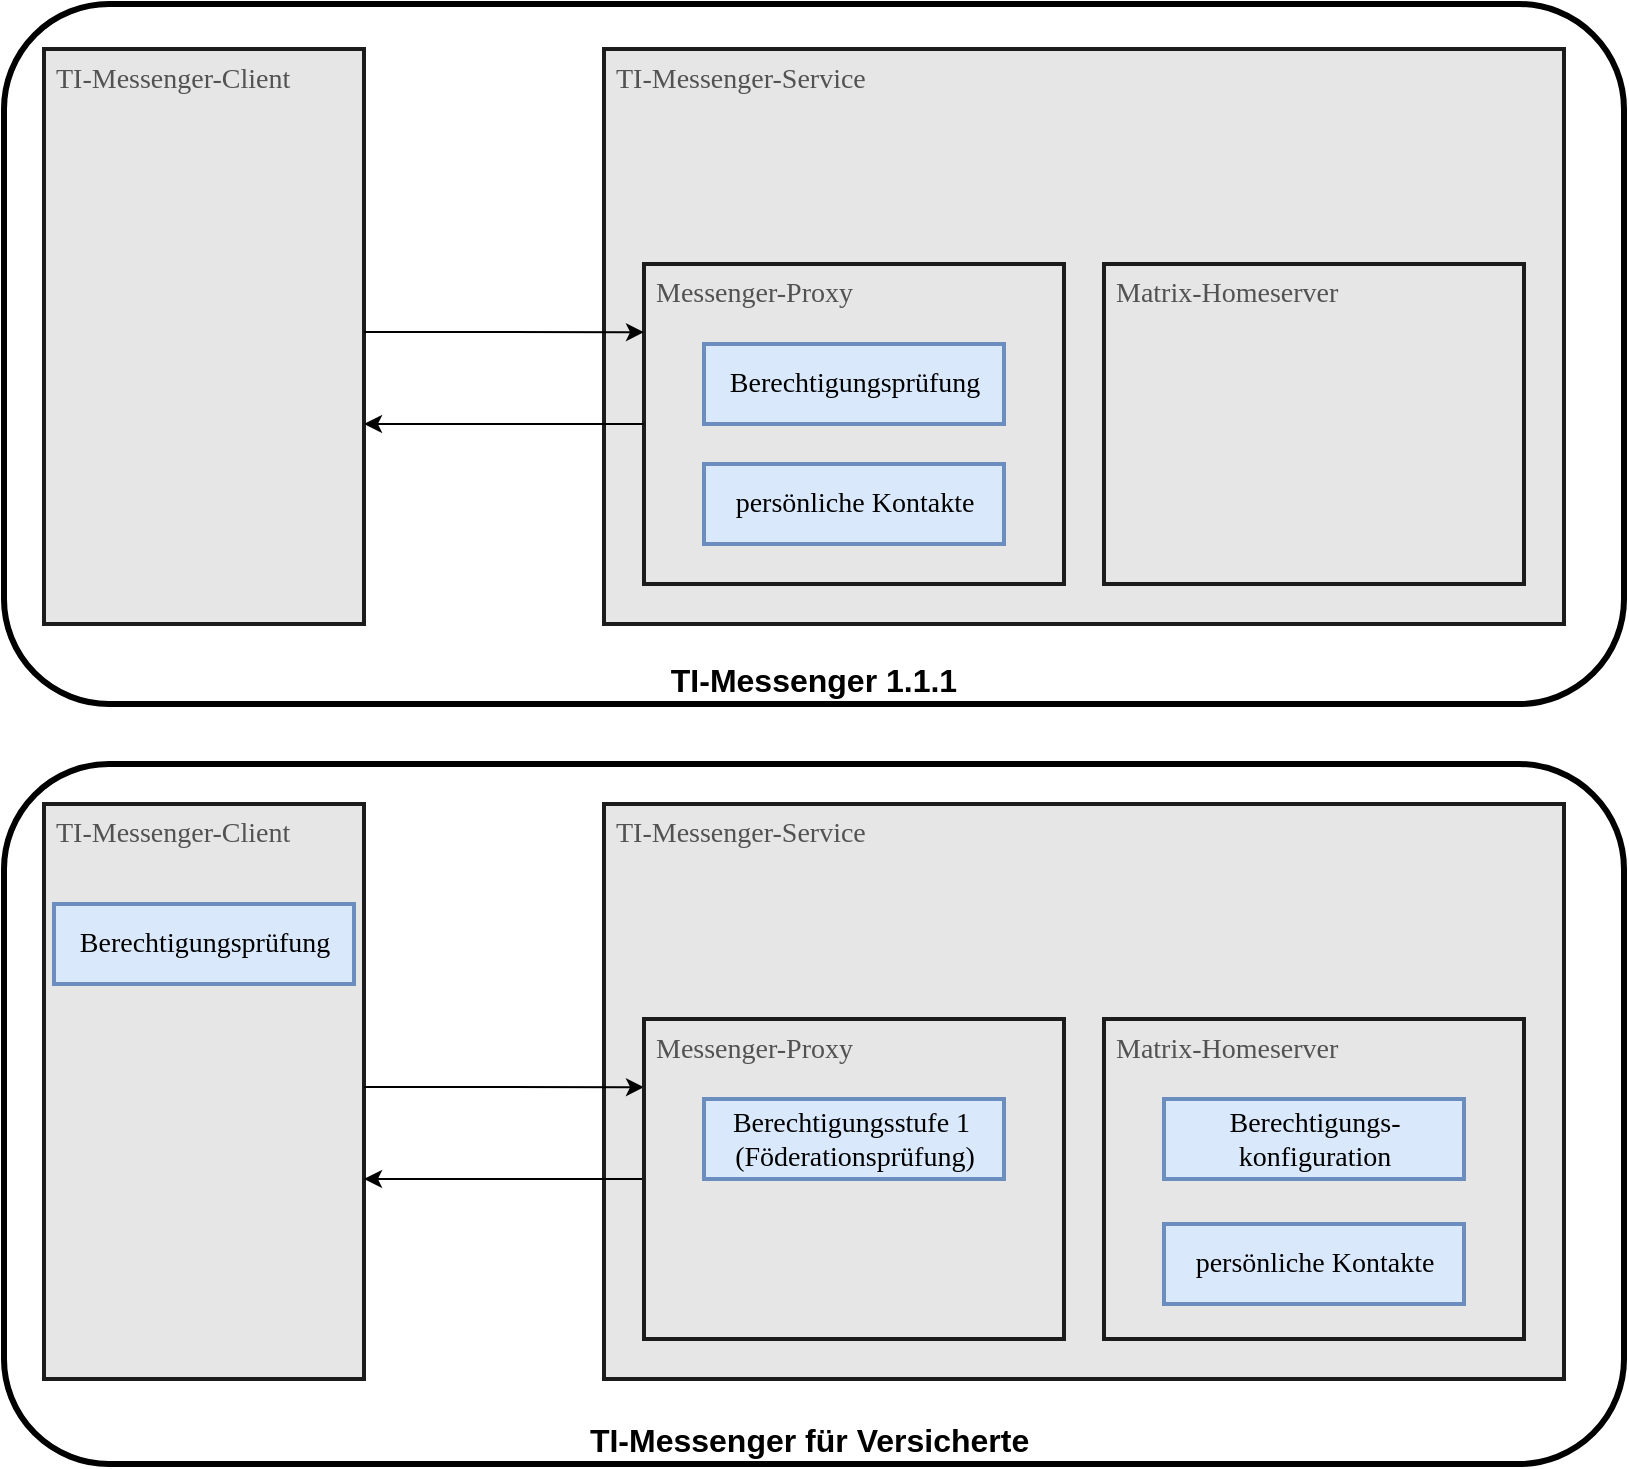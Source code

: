 <mxfile>
    <diagram id="rDKWHRp-vBeroj9mGW1Y" name="Overview">
        <mxGraphModel dx="5783" dy="929" grid="1" gridSize="10" guides="1" tooltips="1" connect="1" arrows="1" fold="1" page="1" pageScale="1" pageWidth="827" pageHeight="1169" math="0" shadow="0">
            <root>
                <mxCell id="0"/>
                <mxCell id="1" parent="0"/>
                <mxCell id="30" value="TI-Messenger für Versicherte&amp;nbsp;" style="rounded=1;whiteSpace=wrap;html=1;fillColor=none;verticalAlign=bottom;fontSize=16;fontStyle=1;strokeWidth=3;" vertex="1" parent="1">
                    <mxGeometry x="-4130" y="400" width="810" height="350" as="geometry"/>
                </mxCell>
                <mxCell id="29" value="&lt;b&gt;&lt;font style=&quot;font-size: 16px;&quot;&gt;TI-Messenger 1.1.1&lt;/font&gt;&lt;/b&gt;" style="rounded=1;whiteSpace=wrap;html=1;fillColor=none;verticalAlign=bottom;strokeWidth=3;" vertex="1" parent="1">
                    <mxGeometry x="-4130" y="20" width="810" height="350" as="geometry"/>
                </mxCell>
                <mxCell id="7" value="TI-Messenger-Service" style="html=1;strokeColor=#1C1C1C;fillColor=#E6E6E6;fontFamily=Tahoma;fontSize=14;fontColor=#525252;align=left;verticalAlign=top;spacingLeft=4;strokeWidth=2;" vertex="1" parent="1">
                    <mxGeometry x="-3830" y="42.5" width="480" height="287.5" as="geometry"/>
                </mxCell>
                <mxCell id="9" value="Matrix-Homeserver" style="html=1;strokeColor=#1C1C1C;fillColor=#E6E6E6;fontFamily=Tahoma;fontSize=14;fontColor=#525252;align=left;verticalAlign=top;spacingLeft=4;strokeWidth=2;" vertex="1" parent="1">
                    <mxGeometry x="-3580" y="150" width="210" height="160" as="geometry"/>
                </mxCell>
                <mxCell id="10" value="TI-Messenger-Client" style="html=1;strokeColor=#1C1C1C;fillColor=#E6E6E6;fontFamily=Tahoma;fontSize=14;fontColor=#525252;align=left;verticalAlign=top;spacingLeft=4;strokeWidth=2;" vertex="1" parent="1">
                    <mxGeometry x="-4110" y="42.5" width="160" height="287.5" as="geometry"/>
                </mxCell>
                <mxCell id="12" value="" style="group" vertex="1" connectable="0" parent="1">
                    <mxGeometry x="-3810" y="150" width="210" height="160" as="geometry"/>
                </mxCell>
                <mxCell id="8" value="Messenger-Proxy" style="html=1;strokeColor=#1C1C1C;fillColor=#E6E6E6;fontFamily=Tahoma;fontSize=14;fontColor=#525252;align=left;verticalAlign=top;spacingLeft=4;strokeWidth=2;" vertex="1" parent="12">
                    <mxGeometry width="210" height="160" as="geometry"/>
                </mxCell>
                <mxCell id="6" value="Berechtigungsprüfung" style="html=1;strokeColor=#6c8ebf;fillColor=#dae8fc;fontFamily=Tahoma;fontSize=14;align=center;strokeWidth=2;" vertex="1" parent="12">
                    <mxGeometry x="30" y="40" width="150" height="40" as="geometry"/>
                </mxCell>
                <mxCell id="11" value="persönliche Kontakte" style="html=1;strokeColor=#6c8ebf;fillColor=#dae8fc;fontFamily=Tahoma;fontSize=14;align=center;strokeWidth=2;" vertex="1" parent="12">
                    <mxGeometry x="30" y="100" width="150" height="40" as="geometry"/>
                </mxCell>
                <mxCell id="17" style="edgeStyle=none;html=1;entryX=0;entryY=0.213;entryDx=0;entryDy=0;entryPerimeter=0;" edge="1" parent="1" target="8">
                    <mxGeometry relative="1" as="geometry">
                        <mxPoint x="-3950" y="184" as="sourcePoint"/>
                        <mxPoint x="-3810" y="184.08" as="targetPoint"/>
                    </mxGeometry>
                </mxCell>
                <mxCell id="18" style="edgeStyle=none;html=1;" edge="1" parent="1" source="8">
                    <mxGeometry relative="1" as="geometry">
                        <mxPoint x="-3810" y="228.746" as="sourcePoint"/>
                        <mxPoint x="-3950" y="230" as="targetPoint"/>
                    </mxGeometry>
                </mxCell>
                <mxCell id="19" value="TI-Messenger-Service" style="html=1;strokeColor=#1C1C1C;fillColor=#E6E6E6;fontFamily=Tahoma;fontSize=14;fontColor=#525252;align=left;verticalAlign=top;spacingLeft=4;strokeWidth=2;" vertex="1" parent="1">
                    <mxGeometry x="-3830" y="420" width="480" height="287.5" as="geometry"/>
                </mxCell>
                <mxCell id="20" value="Matrix-Homeserver" style="html=1;strokeColor=#1C1C1C;fillColor=#E6E6E6;fontFamily=Tahoma;fontSize=14;fontColor=#525252;align=left;verticalAlign=top;spacingLeft=4;strokeWidth=2;" vertex="1" parent="1">
                    <mxGeometry x="-3580" y="527.5" width="210" height="160" as="geometry"/>
                </mxCell>
                <mxCell id="21" value="TI-Messenger-Client" style="html=1;strokeColor=#1C1C1C;fillColor=#E6E6E6;fontFamily=Tahoma;fontSize=14;fontColor=#525252;align=left;verticalAlign=top;spacingLeft=4;strokeWidth=2;" vertex="1" parent="1">
                    <mxGeometry x="-4110" y="420" width="160" height="287.5" as="geometry"/>
                </mxCell>
                <mxCell id="26" style="edgeStyle=none;html=1;entryX=0;entryY=0.213;entryDx=0;entryDy=0;entryPerimeter=0;" edge="1" parent="1" target="23">
                    <mxGeometry relative="1" as="geometry">
                        <mxPoint x="-3950" y="561.5" as="sourcePoint"/>
                        <mxPoint x="-3810" y="561.58" as="targetPoint"/>
                    </mxGeometry>
                </mxCell>
                <mxCell id="27" style="edgeStyle=none;html=1;" edge="1" parent="1" source="23">
                    <mxGeometry relative="1" as="geometry">
                        <mxPoint x="-3810" y="606.246" as="sourcePoint"/>
                        <mxPoint x="-3950" y="607.5" as="targetPoint"/>
                    </mxGeometry>
                </mxCell>
                <mxCell id="23" value="Messenger-Proxy" style="html=1;strokeColor=#1C1C1C;fillColor=#E6E6E6;fontFamily=Tahoma;fontSize=14;fontColor=#525252;align=left;verticalAlign=top;spacingLeft=4;strokeWidth=2;" vertex="1" parent="1">
                    <mxGeometry x="-3810" y="527.5" width="210" height="160" as="geometry"/>
                </mxCell>
                <mxCell id="24" value="Berechtigungsstufe 1&amp;nbsp;&lt;br&gt;(Föderationsprüfung)" style="html=1;strokeColor=#6c8ebf;fillColor=#dae8fc;fontFamily=Tahoma;fontSize=14;align=center;strokeWidth=2;" vertex="1" parent="1">
                    <mxGeometry x="-3780" y="567.5" width="150" height="40" as="geometry"/>
                </mxCell>
                <mxCell id="25" value="persönliche Kontakte" style="html=1;strokeColor=#6c8ebf;fillColor=#dae8fc;fontFamily=Tahoma;fontSize=14;align=center;strokeWidth=2;" vertex="1" parent="1">
                    <mxGeometry x="-3550" y="630" width="150" height="40" as="geometry"/>
                </mxCell>
                <mxCell id="28" value="Berechtigungsprüfung" style="html=1;strokeColor=#6c8ebf;fillColor=#dae8fc;fontFamily=Tahoma;fontSize=14;align=center;strokeWidth=2;" vertex="1" parent="1">
                    <mxGeometry x="-4105" y="470" width="150" height="40" as="geometry"/>
                </mxCell>
                <mxCell id="31" value="Berechtigungs-&lt;br&gt;konfiguration" style="html=1;strokeColor=#6c8ebf;fillColor=#dae8fc;fontFamily=Tahoma;fontSize=14;align=center;strokeWidth=2;" vertex="1" parent="1">
                    <mxGeometry x="-3550" y="567.5" width="150" height="40" as="geometry"/>
                </mxCell>
            </root>
        </mxGraphModel>
    </diagram>
</mxfile>